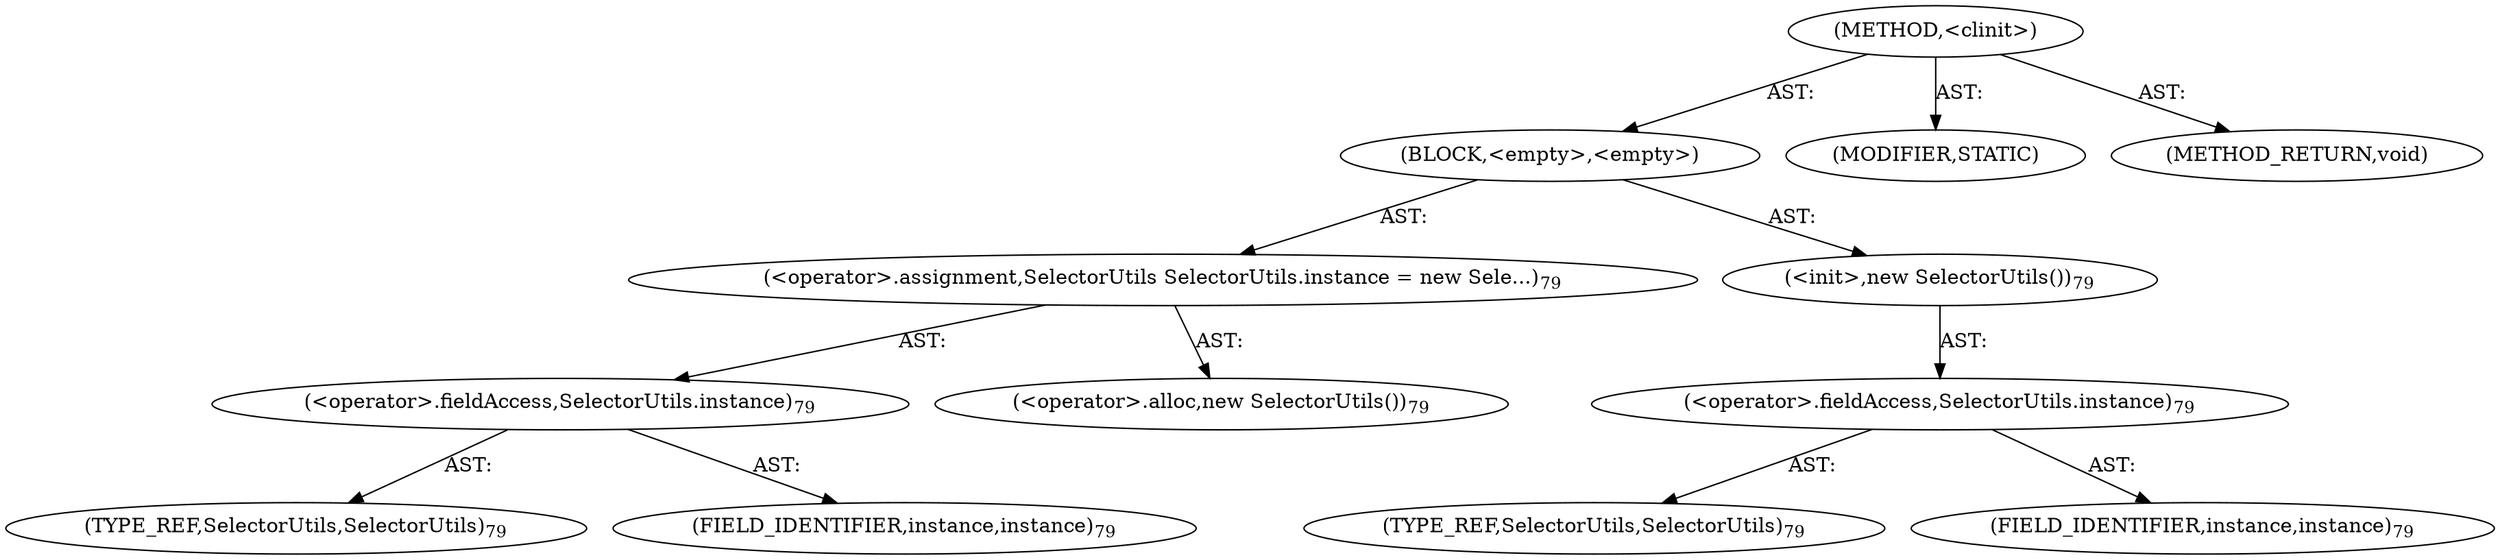 digraph "&lt;clinit&gt;" {  
"111669149712" [label = <(METHOD,&lt;clinit&gt;)> ]
"25769803880" [label = <(BLOCK,&lt;empty&gt;,&lt;empty&gt;)> ]
"30064771475" [label = <(&lt;operator&gt;.assignment,SelectorUtils SelectorUtils.instance = new Sele...)<SUB>79</SUB>> ]
"30064771476" [label = <(&lt;operator&gt;.fieldAccess,SelectorUtils.instance)<SUB>79</SUB>> ]
"180388626435" [label = <(TYPE_REF,SelectorUtils,SelectorUtils)<SUB>79</SUB>> ]
"55834574864" [label = <(FIELD_IDENTIFIER,instance,instance)<SUB>79</SUB>> ]
"30064771477" [label = <(&lt;operator&gt;.alloc,new SelectorUtils())<SUB>79</SUB>> ]
"30064771478" [label = <(&lt;init&gt;,new SelectorUtils())<SUB>79</SUB>> ]
"30064771479" [label = <(&lt;operator&gt;.fieldAccess,SelectorUtils.instance)<SUB>79</SUB>> ]
"180388626436" [label = <(TYPE_REF,SelectorUtils,SelectorUtils)<SUB>79</SUB>> ]
"55834574865" [label = <(FIELD_IDENTIFIER,instance,instance)<SUB>79</SUB>> ]
"133143986210" [label = <(MODIFIER,STATIC)> ]
"128849018896" [label = <(METHOD_RETURN,void)> ]
  "111669149712" -> "25769803880"  [ label = "AST: "] 
  "111669149712" -> "133143986210"  [ label = "AST: "] 
  "111669149712" -> "128849018896"  [ label = "AST: "] 
  "25769803880" -> "30064771475"  [ label = "AST: "] 
  "25769803880" -> "30064771478"  [ label = "AST: "] 
  "30064771475" -> "30064771476"  [ label = "AST: "] 
  "30064771475" -> "30064771477"  [ label = "AST: "] 
  "30064771476" -> "180388626435"  [ label = "AST: "] 
  "30064771476" -> "55834574864"  [ label = "AST: "] 
  "30064771478" -> "30064771479"  [ label = "AST: "] 
  "30064771479" -> "180388626436"  [ label = "AST: "] 
  "30064771479" -> "55834574865"  [ label = "AST: "] 
}
